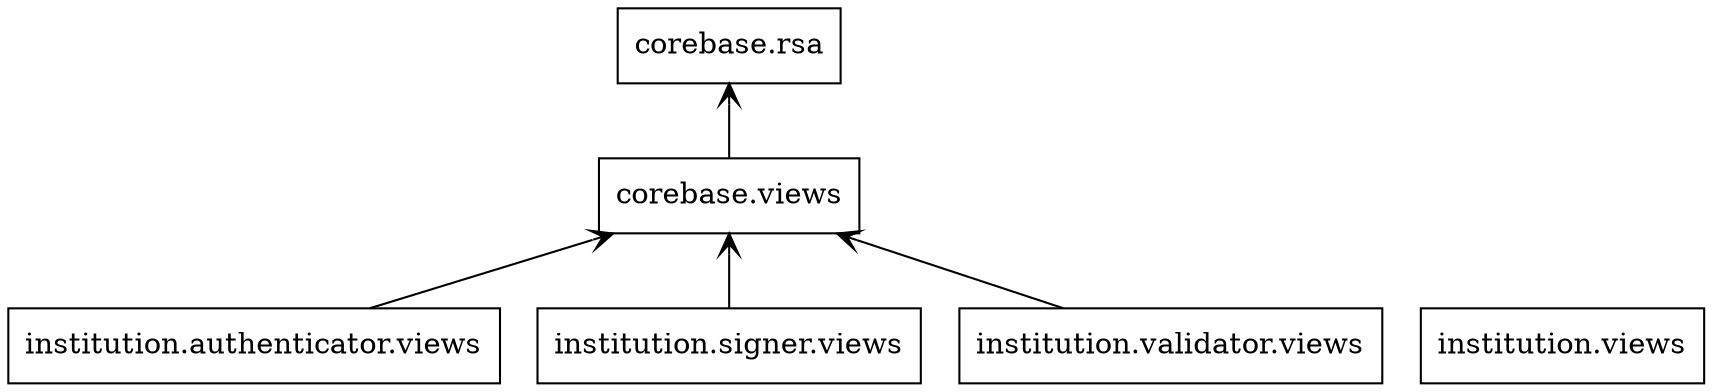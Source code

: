 digraph "packages" {
charset="utf-8"
rankdir=BT
"0" [label="corebase.rsa", shape="box"];
"1" [label="corebase.views", shape="box"];
"2" [label="institution.authenticator.views", shape="box"];
"3" [label="institution.signer.views", shape="box"];
"4" [label="institution.validator.views", shape="box"];
"5" [label="institution.views", shape="box"];
"1" -> "0" [arrowhead="open", arrowtail="none"];
"2" -> "1" [arrowhead="open", arrowtail="none"];
"3" -> "1" [arrowhead="open", arrowtail="none"];
"4" -> "1" [arrowhead="open", arrowtail="none"];
}
